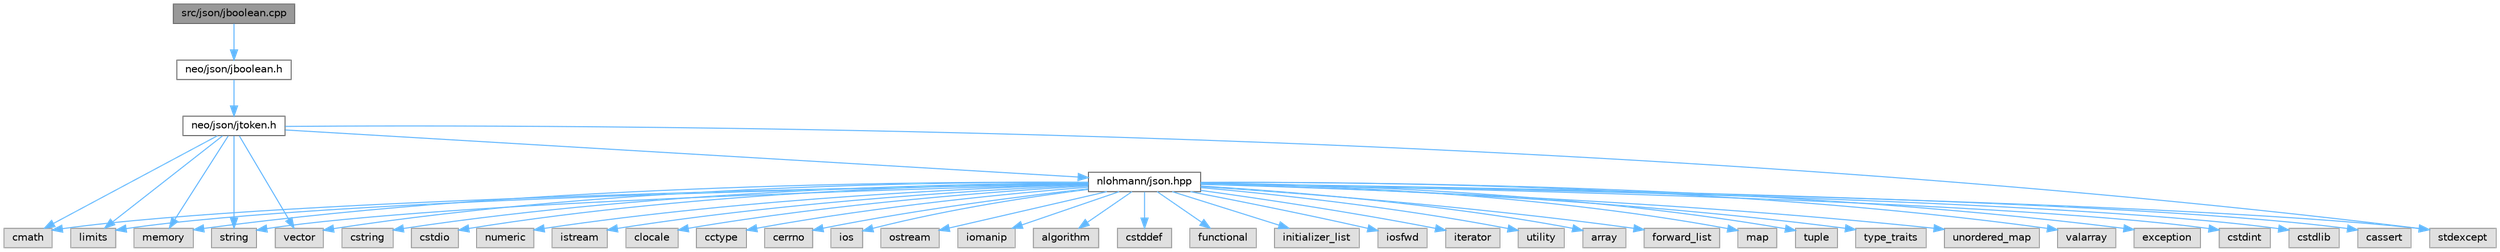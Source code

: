 digraph "src/json/jboolean.cpp"
{
 // LATEX_PDF_SIZE
  bgcolor="transparent";
  edge [fontname=Helvetica,fontsize=10,labelfontname=Helvetica,labelfontsize=10];
  node [fontname=Helvetica,fontsize=10,shape=box,height=0.2,width=0.4];
  Node1 [id="Node000001",label="src/json/jboolean.cpp",height=0.2,width=0.4,color="gray40", fillcolor="grey60", style="filled", fontcolor="black",tooltip=" "];
  Node1 -> Node2 [id="edge1_Node000001_Node000002",color="steelblue1",style="solid",tooltip=" "];
  Node2 [id="Node000002",label="neo/json/jboolean.h",height=0.2,width=0.4,color="grey40", fillcolor="white", style="filled",URL="$jboolean_8h.html",tooltip=" "];
  Node2 -> Node3 [id="edge2_Node000002_Node000003",color="steelblue1",style="solid",tooltip=" "];
  Node3 [id="Node000003",label="neo/json/jtoken.h",height=0.2,width=0.4,color="grey40", fillcolor="white", style="filled",URL="$jtoken_8h.html",tooltip=" "];
  Node3 -> Node4 [id="edge3_Node000003_Node000004",color="steelblue1",style="solid",tooltip=" "];
  Node4 [id="Node000004",label="cmath",height=0.2,width=0.4,color="grey60", fillcolor="#E0E0E0", style="filled",tooltip=" "];
  Node3 -> Node5 [id="edge4_Node000003_Node000005",color="steelblue1",style="solid",tooltip=" "];
  Node5 [id="Node000005",label="limits",height=0.2,width=0.4,color="grey60", fillcolor="#E0E0E0", style="filled",tooltip=" "];
  Node3 -> Node6 [id="edge5_Node000003_Node000006",color="steelblue1",style="solid",tooltip=" "];
  Node6 [id="Node000006",label="memory",height=0.2,width=0.4,color="grey60", fillcolor="#E0E0E0", style="filled",tooltip=" "];
  Node3 -> Node7 [id="edge6_Node000003_Node000007",color="steelblue1",style="solid",tooltip=" "];
  Node7 [id="Node000007",label="nlohmann/json.hpp",height=0.2,width=0.4,color="grey40", fillcolor="white", style="filled",URL="$json_8hpp.html",tooltip=" "];
  Node7 -> Node8 [id="edge7_Node000007_Node000008",color="steelblue1",style="solid",tooltip=" "];
  Node8 [id="Node000008",label="algorithm",height=0.2,width=0.4,color="grey60", fillcolor="#E0E0E0", style="filled",tooltip=" "];
  Node7 -> Node9 [id="edge8_Node000007_Node000009",color="steelblue1",style="solid",tooltip=" "];
  Node9 [id="Node000009",label="cstddef",height=0.2,width=0.4,color="grey60", fillcolor="#E0E0E0", style="filled",tooltip=" "];
  Node7 -> Node10 [id="edge9_Node000007_Node000010",color="steelblue1",style="solid",tooltip=" "];
  Node10 [id="Node000010",label="functional",height=0.2,width=0.4,color="grey60", fillcolor="#E0E0E0", style="filled",tooltip=" "];
  Node7 -> Node11 [id="edge10_Node000007_Node000011",color="steelblue1",style="solid",tooltip=" "];
  Node11 [id="Node000011",label="initializer_list",height=0.2,width=0.4,color="grey60", fillcolor="#E0E0E0", style="filled",tooltip=" "];
  Node7 -> Node12 [id="edge11_Node000007_Node000012",color="steelblue1",style="solid",tooltip=" "];
  Node12 [id="Node000012",label="iosfwd",height=0.2,width=0.4,color="grey60", fillcolor="#E0E0E0", style="filled",tooltip=" "];
  Node7 -> Node13 [id="edge12_Node000007_Node000013",color="steelblue1",style="solid",tooltip=" "];
  Node13 [id="Node000013",label="iterator",height=0.2,width=0.4,color="grey60", fillcolor="#E0E0E0", style="filled",tooltip=" "];
  Node7 -> Node6 [id="edge13_Node000007_Node000006",color="steelblue1",style="solid",tooltip=" "];
  Node7 -> Node14 [id="edge14_Node000007_Node000014",color="steelblue1",style="solid",tooltip=" "];
  Node14 [id="Node000014",label="string",height=0.2,width=0.4,color="grey60", fillcolor="#E0E0E0", style="filled",tooltip=" "];
  Node7 -> Node15 [id="edge15_Node000007_Node000015",color="steelblue1",style="solid",tooltip=" "];
  Node15 [id="Node000015",label="utility",height=0.2,width=0.4,color="grey60", fillcolor="#E0E0E0", style="filled",tooltip=" "];
  Node7 -> Node16 [id="edge16_Node000007_Node000016",color="steelblue1",style="solid",tooltip=" "];
  Node16 [id="Node000016",label="vector",height=0.2,width=0.4,color="grey60", fillcolor="#E0E0E0", style="filled",tooltip=" "];
  Node7 -> Node17 [id="edge17_Node000007_Node000017",color="steelblue1",style="solid",tooltip=" "];
  Node17 [id="Node000017",label="array",height=0.2,width=0.4,color="grey60", fillcolor="#E0E0E0", style="filled",tooltip=" "];
  Node7 -> Node18 [id="edge18_Node000007_Node000018",color="steelblue1",style="solid",tooltip=" "];
  Node18 [id="Node000018",label="forward_list",height=0.2,width=0.4,color="grey60", fillcolor="#E0E0E0", style="filled",tooltip=" "];
  Node7 -> Node19 [id="edge19_Node000007_Node000019",color="steelblue1",style="solid",tooltip=" "];
  Node19 [id="Node000019",label="map",height=0.2,width=0.4,color="grey60", fillcolor="#E0E0E0", style="filled",tooltip=" "];
  Node7 -> Node20 [id="edge20_Node000007_Node000020",color="steelblue1",style="solid",tooltip=" "];
  Node20 [id="Node000020",label="tuple",height=0.2,width=0.4,color="grey60", fillcolor="#E0E0E0", style="filled",tooltip=" "];
  Node7 -> Node21 [id="edge21_Node000007_Node000021",color="steelblue1",style="solid",tooltip=" "];
  Node21 [id="Node000021",label="type_traits",height=0.2,width=0.4,color="grey60", fillcolor="#E0E0E0", style="filled",tooltip=" "];
  Node7 -> Node22 [id="edge22_Node000007_Node000022",color="steelblue1",style="solid",tooltip=" "];
  Node22 [id="Node000022",label="unordered_map",height=0.2,width=0.4,color="grey60", fillcolor="#E0E0E0", style="filled",tooltip=" "];
  Node7 -> Node23 [id="edge23_Node000007_Node000023",color="steelblue1",style="solid",tooltip=" "];
  Node23 [id="Node000023",label="valarray",height=0.2,width=0.4,color="grey60", fillcolor="#E0E0E0", style="filled",tooltip=" "];
  Node7 -> Node24 [id="edge24_Node000007_Node000024",color="steelblue1",style="solid",tooltip=" "];
  Node24 [id="Node000024",label="exception",height=0.2,width=0.4,color="grey60", fillcolor="#E0E0E0", style="filled",tooltip=" "];
  Node7 -> Node25 [id="edge25_Node000007_Node000025",color="steelblue1",style="solid",tooltip=" "];
  Node25 [id="Node000025",label="stdexcept",height=0.2,width=0.4,color="grey60", fillcolor="#E0E0E0", style="filled",tooltip=" "];
  Node7 -> Node26 [id="edge26_Node000007_Node000026",color="steelblue1",style="solid",tooltip=" "];
  Node26 [id="Node000026",label="cstdint",height=0.2,width=0.4,color="grey60", fillcolor="#E0E0E0", style="filled",tooltip=" "];
  Node7 -> Node27 [id="edge27_Node000007_Node000027",color="steelblue1",style="solid",tooltip=" "];
  Node27 [id="Node000027",label="cstdlib",height=0.2,width=0.4,color="grey60", fillcolor="#E0E0E0", style="filled",tooltip=" "];
  Node7 -> Node28 [id="edge28_Node000007_Node000028",color="steelblue1",style="solid",tooltip=" "];
  Node28 [id="Node000028",label="cassert",height=0.2,width=0.4,color="grey60", fillcolor="#E0E0E0", style="filled",tooltip=" "];
  Node7 -> Node5 [id="edge29_Node000007_Node000005",color="steelblue1",style="solid",tooltip=" "];
  Node7 -> Node29 [id="edge30_Node000007_Node000029",color="steelblue1",style="solid",tooltip=" "];
  Node29 [id="Node000029",label="cstring",height=0.2,width=0.4,color="grey60", fillcolor="#E0E0E0", style="filled",tooltip=" "];
  Node7 -> Node4 [id="edge31_Node000007_Node000004",color="steelblue1",style="solid",tooltip=" "];
  Node7 -> Node30 [id="edge32_Node000007_Node000030",color="steelblue1",style="solid",tooltip=" "];
  Node30 [id="Node000030",label="cstdio",height=0.2,width=0.4,color="grey60", fillcolor="#E0E0E0", style="filled",tooltip=" "];
  Node7 -> Node31 [id="edge33_Node000007_Node000031",color="steelblue1",style="solid",tooltip=" "];
  Node31 [id="Node000031",label="numeric",height=0.2,width=0.4,color="grey60", fillcolor="#E0E0E0", style="filled",tooltip=" "];
  Node7 -> Node32 [id="edge34_Node000007_Node000032",color="steelblue1",style="solid",tooltip=" "];
  Node32 [id="Node000032",label="istream",height=0.2,width=0.4,color="grey60", fillcolor="#E0E0E0", style="filled",tooltip=" "];
  Node7 -> Node33 [id="edge35_Node000007_Node000033",color="steelblue1",style="solid",tooltip=" "];
  Node33 [id="Node000033",label="clocale",height=0.2,width=0.4,color="grey60", fillcolor="#E0E0E0", style="filled",tooltip=" "];
  Node7 -> Node34 [id="edge36_Node000007_Node000034",color="steelblue1",style="solid",tooltip=" "];
  Node34 [id="Node000034",label="cctype",height=0.2,width=0.4,color="grey60", fillcolor="#E0E0E0", style="filled",tooltip=" "];
  Node7 -> Node35 [id="edge37_Node000007_Node000035",color="steelblue1",style="solid",tooltip=" "];
  Node35 [id="Node000035",label="cerrno",height=0.2,width=0.4,color="grey60", fillcolor="#E0E0E0", style="filled",tooltip=" "];
  Node7 -> Node36 [id="edge38_Node000007_Node000036",color="steelblue1",style="solid",tooltip=" "];
  Node36 [id="Node000036",label="ios",height=0.2,width=0.4,color="grey60", fillcolor="#E0E0E0", style="filled",tooltip=" "];
  Node7 -> Node37 [id="edge39_Node000007_Node000037",color="steelblue1",style="solid",tooltip=" "];
  Node37 [id="Node000037",label="ostream",height=0.2,width=0.4,color="grey60", fillcolor="#E0E0E0", style="filled",tooltip=" "];
  Node7 -> Node38 [id="edge40_Node000007_Node000038",color="steelblue1",style="solid",tooltip=" "];
  Node38 [id="Node000038",label="iomanip",height=0.2,width=0.4,color="grey60", fillcolor="#E0E0E0", style="filled",tooltip=" "];
  Node3 -> Node25 [id="edge41_Node000003_Node000025",color="steelblue1",style="solid",tooltip=" "];
  Node3 -> Node14 [id="edge42_Node000003_Node000014",color="steelblue1",style="solid",tooltip=" "];
  Node3 -> Node16 [id="edge43_Node000003_Node000016",color="steelblue1",style="solid",tooltip=" "];
}
